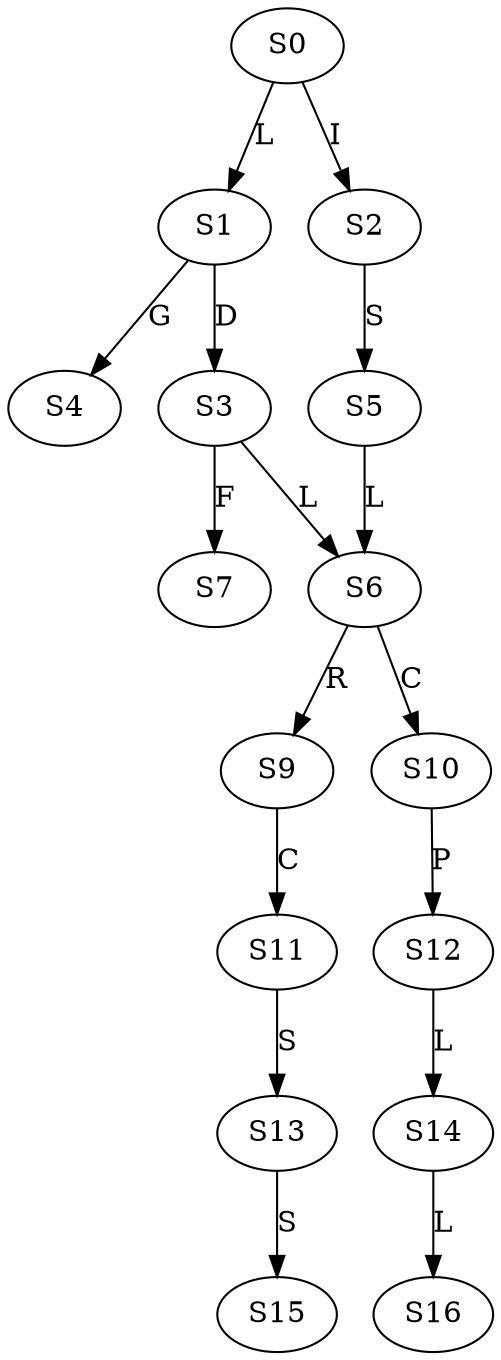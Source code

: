 strict digraph  {
	S0 -> S1 [ label = L ];
	S0 -> S2 [ label = I ];
	S1 -> S3 [ label = D ];
	S1 -> S4 [ label = G ];
	S2 -> S5 [ label = S ];
	S3 -> S6 [ label = L ];
	S3 -> S7 [ label = F ];
	S5 -> S6 [ label = L ];
	S6 -> S9 [ label = R ];
	S6 -> S10 [ label = C ];
	S9 -> S11 [ label = C ];
	S10 -> S12 [ label = P ];
	S11 -> S13 [ label = S ];
	S12 -> S14 [ label = L ];
	S13 -> S15 [ label = S ];
	S14 -> S16 [ label = L ];
}
